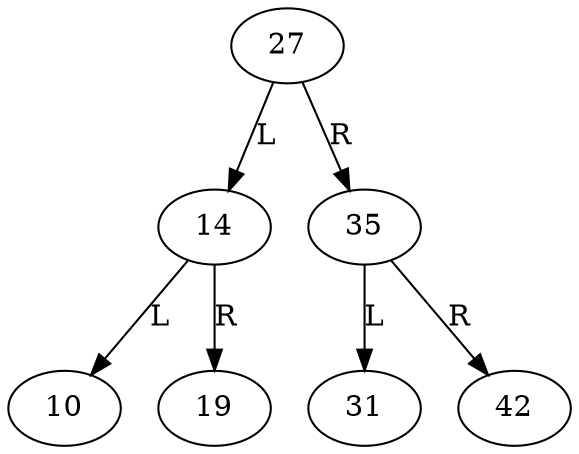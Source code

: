 digraph {
	140696277032336 [label=27]
	140696277032336 -> 140696276950848 [label=L]
	140696276950848 [label=14]
	140696276950848 -> 140696276866432 [label=L]
	140696276866432 [label=10]
	140696276950848 -> 140696276866528 [label=R]
	140696276866528 [label=19]
	140696277032336 -> 140696228375424 [label=R]
	140696228375424 [label=35]
	140696228375424 -> 140696282574912 [label=L]
	140696282574912 [label=31]
	140696228375424 -> 140696282575008 [label=R]
	140696282575008 [label=42]
}
